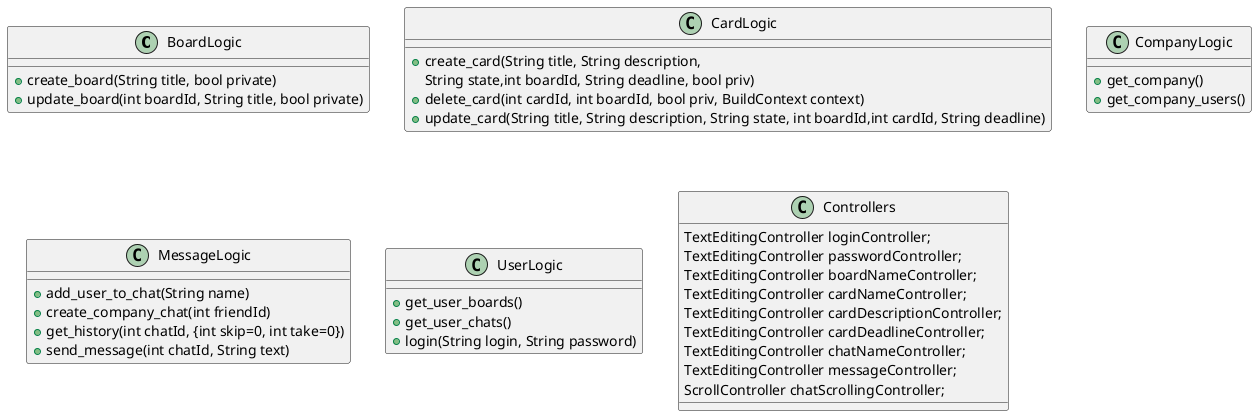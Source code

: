 @startuml
'https://plantuml.com/class-diagram

class BoardLogic
{
    +create_board(String title, bool private)
    +update_board(int boardId, String title, bool private)
}
class CardLogic
{
    +create_card(String title, String description,
    String state,int boardId, String deadline, bool priv)
    +delete_card(int cardId, int boardId, bool priv, BuildContext context)
    +update_card(String title, String description, String state, int boardId,int cardId, String deadline)
}
class CompanyLogic
{
    +get_company()
    +get_company_users()
}
class MessageLogic
{
    +add_user_to_chat(String name)
    +create_company_chat(int friendId)
    +get_history(int chatId, {int skip=0, int take=0})
    +send_message(int chatId, String text)
}
class UserLogic
{
    +get_user_boards()
    +get_user_chats()
    +login(String login, String password)
}
class Controllers
{
    TextEditingController loginController;
    TextEditingController passwordController;
    TextEditingController boardNameController;
    TextEditingController cardNameController;
    TextEditingController cardDescriptionController;
    TextEditingController cardDeadlineController;
    TextEditingController chatNameController;
    TextEditingController messageController;
    ScrollController chatScrollingController;
}



@enduml